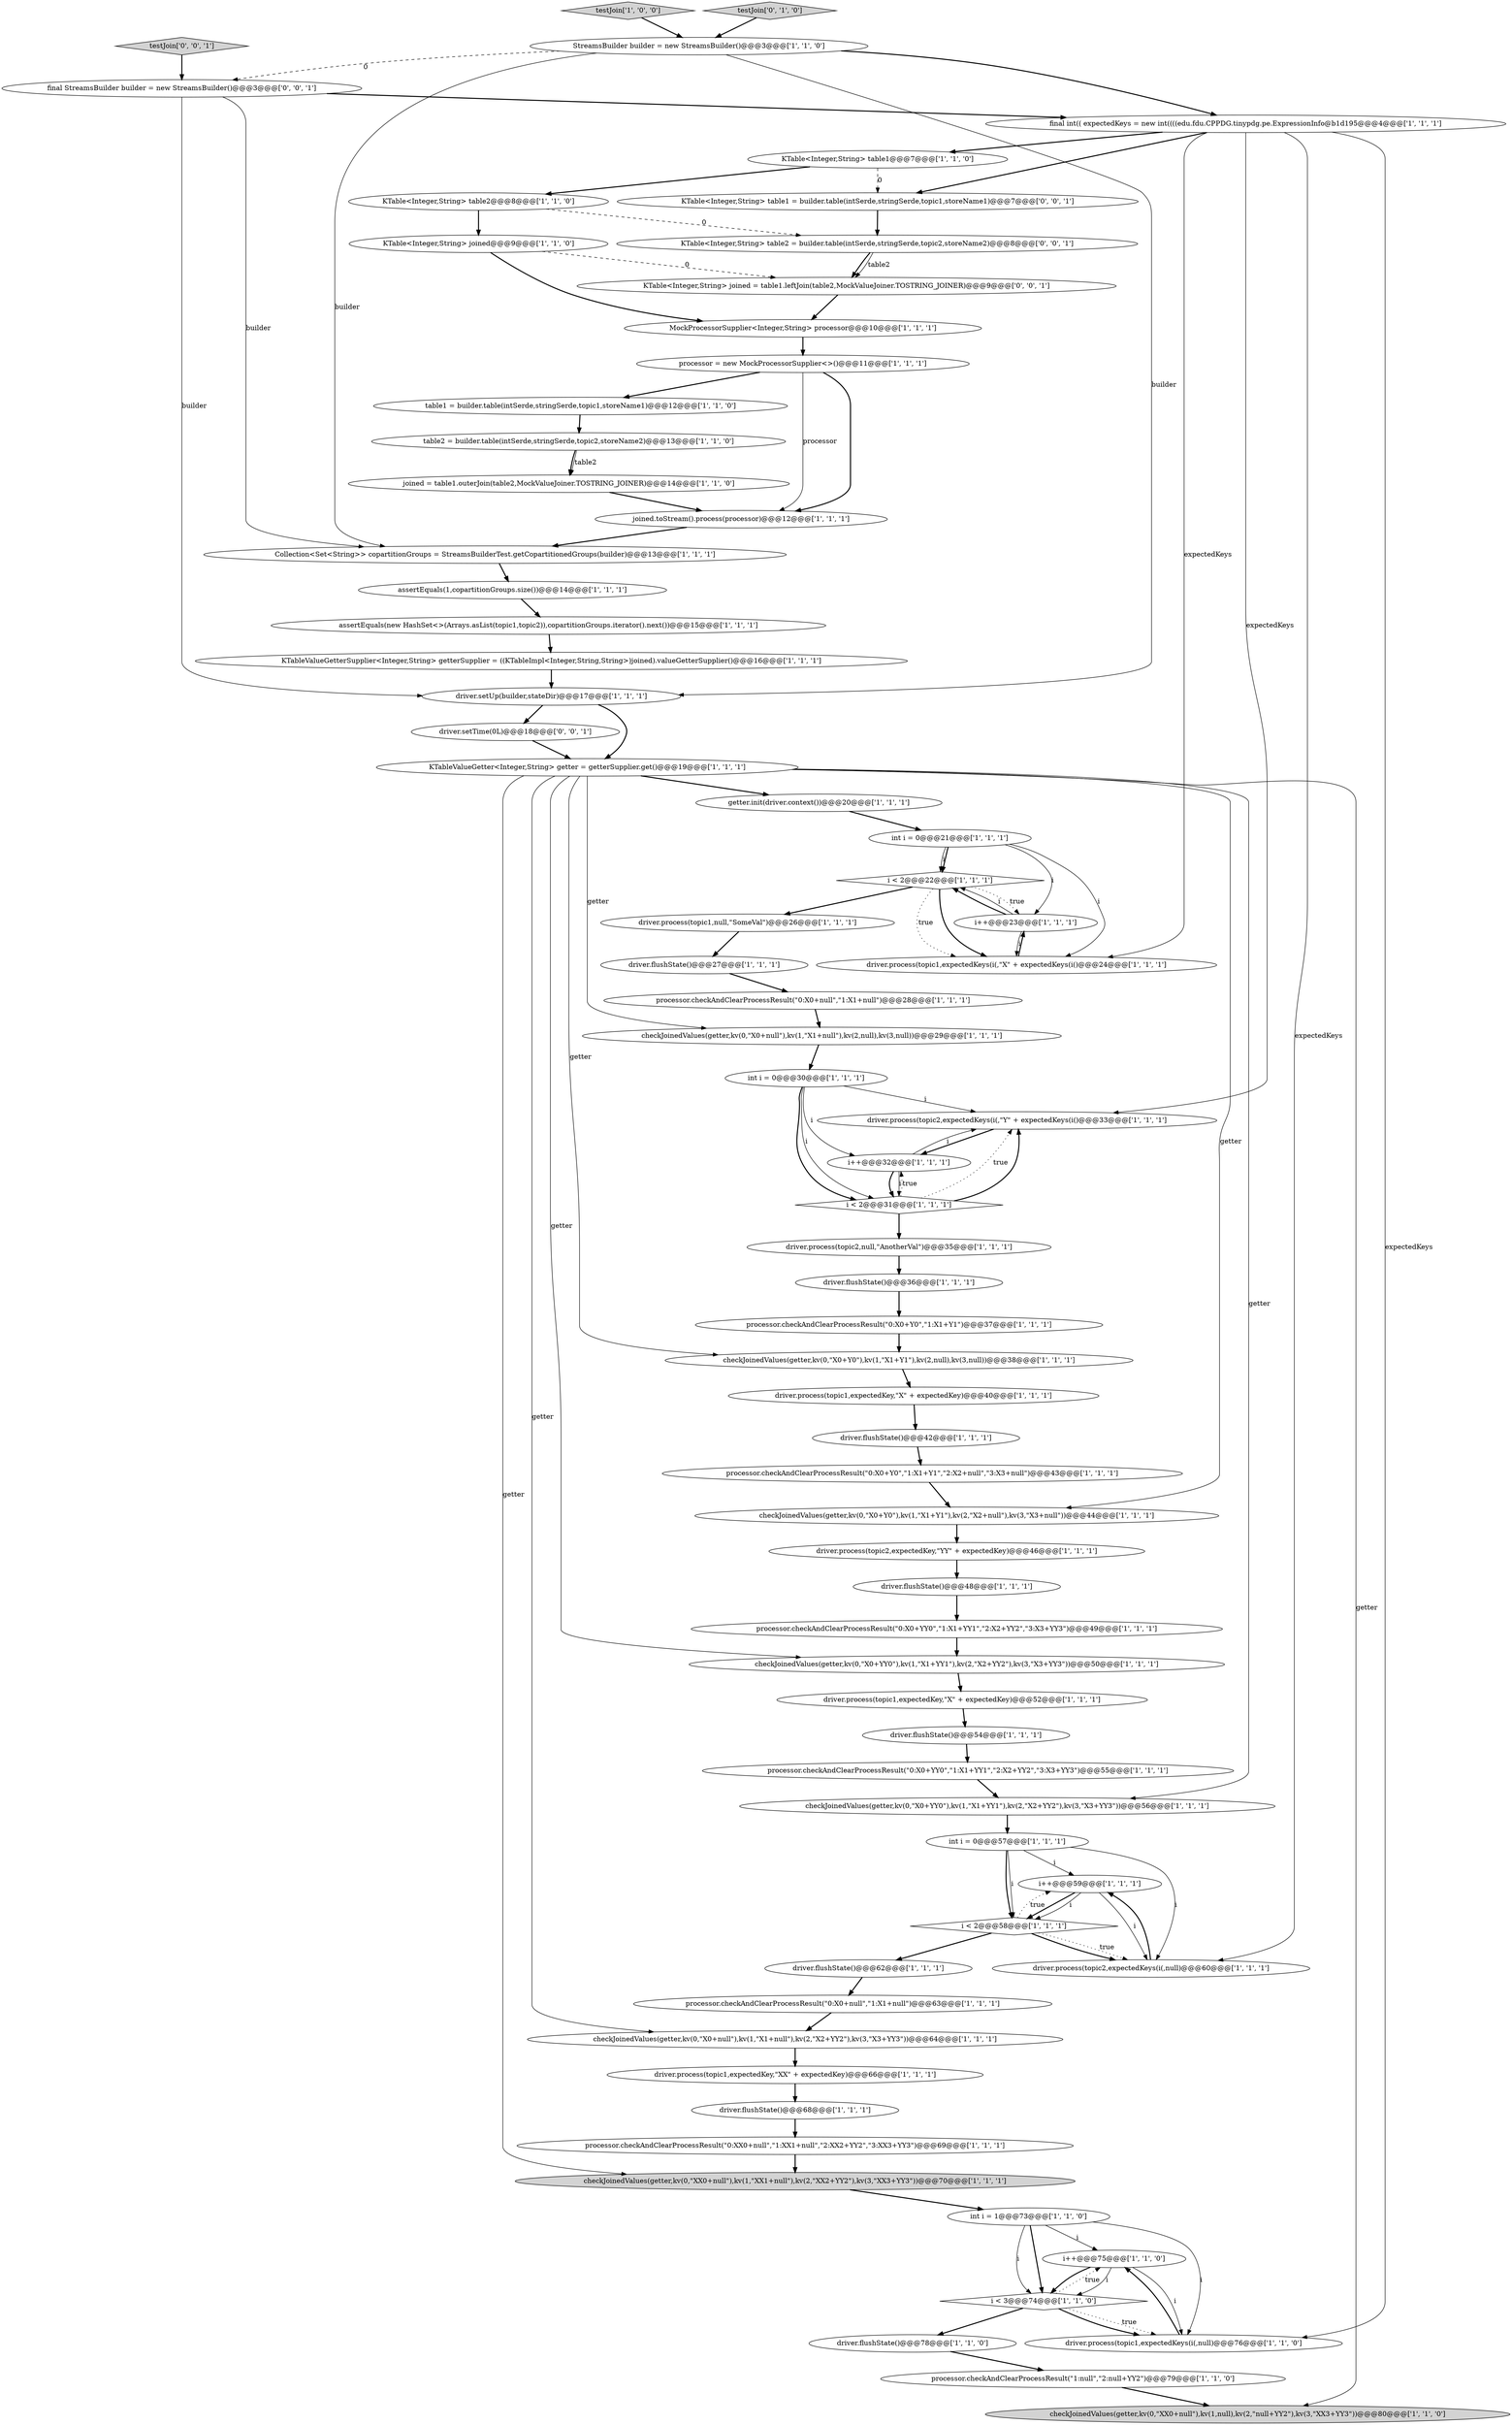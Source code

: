 digraph {
22 [style = filled, label = "driver.process(topic2,expectedKey,\"YY\" + expectedKey)@@@46@@@['1', '1', '1']", fillcolor = white, shape = ellipse image = "AAA0AAABBB1BBB"];
47 [style = filled, label = "assertEquals(new HashSet<>(Arrays.asList(topic1,topic2)),copartitionGroups.iterator().next())@@@15@@@['1', '1', '1']", fillcolor = white, shape = ellipse image = "AAA0AAABBB1BBB"];
49 [style = filled, label = "assertEquals(1,copartitionGroups.size())@@@14@@@['1', '1', '1']", fillcolor = white, shape = ellipse image = "AAA0AAABBB1BBB"];
16 [style = filled, label = "checkJoinedValues(getter,kv(0,\"X0+YY0\"),kv(1,\"X1+YY1\"),kv(2,\"X2+YY2\"),kv(3,\"X3+YY3\"))@@@56@@@['1', '1', '1']", fillcolor = white, shape = ellipse image = "AAA0AAABBB1BBB"];
68 [style = filled, label = "final StreamsBuilder builder = new StreamsBuilder()@@@3@@@['0', '0', '1']", fillcolor = white, shape = ellipse image = "AAA0AAABBB3BBB"];
43 [style = filled, label = "i++@@@32@@@['1', '1', '1']", fillcolor = white, shape = ellipse image = "AAA0AAABBB1BBB"];
4 [style = filled, label = "i++@@@75@@@['1', '1', '0']", fillcolor = white, shape = ellipse image = "AAA0AAABBB1BBB"];
60 [style = filled, label = "joined = table1.outerJoin(table2,MockValueJoiner.TOSTRING_JOINER)@@@14@@@['1', '1', '0']", fillcolor = white, shape = ellipse image = "AAA0AAABBB1BBB"];
46 [style = filled, label = "driver.flushState()@@@27@@@['1', '1', '1']", fillcolor = white, shape = ellipse image = "AAA0AAABBB1BBB"];
12 [style = filled, label = "StreamsBuilder builder = new StreamsBuilder()@@@3@@@['1', '1', '0']", fillcolor = white, shape = ellipse image = "AAA0AAABBB1BBB"];
7 [style = filled, label = "processor = new MockProcessorSupplier<>()@@@11@@@['1', '1', '1']", fillcolor = white, shape = ellipse image = "AAA0AAABBB1BBB"];
1 [style = filled, label = "checkJoinedValues(getter,kv(0,\"XX0+null\"),kv(1,\"XX1+null\"),kv(2,\"XX2+YY2\"),kv(3,\"XX3+YY3\"))@@@70@@@['1', '1', '1']", fillcolor = lightgray, shape = ellipse image = "AAA0AAABBB1BBB"];
5 [style = filled, label = "driver.process(topic2,expectedKeys(i(,\"Y\" + expectedKeys(i()@@@33@@@['1', '1', '1']", fillcolor = white, shape = ellipse image = "AAA0AAABBB1BBB"];
50 [style = filled, label = "testJoin['1', '0', '0']", fillcolor = lightgray, shape = diamond image = "AAA0AAABBB1BBB"];
13 [style = filled, label = "KTable<Integer,String> table2@@@8@@@['1', '1', '0']", fillcolor = white, shape = ellipse image = "AAA0AAABBB1BBB"];
53 [style = filled, label = "int i = 1@@@73@@@['1', '1', '0']", fillcolor = white, shape = ellipse image = "AAA0AAABBB1BBB"];
70 [style = filled, label = "driver.setTime(0L)@@@18@@@['0', '0', '1']", fillcolor = white, shape = ellipse image = "AAA0AAABBB3BBB"];
36 [style = filled, label = "driver.setUp(builder,stateDir)@@@17@@@['1', '1', '1']", fillcolor = white, shape = ellipse image = "AAA0AAABBB1BBB"];
62 [style = filled, label = "driver.process(topic2,null,\"AnotherVal\")@@@35@@@['1', '1', '1']", fillcolor = white, shape = ellipse image = "AAA0AAABBB1BBB"];
71 [style = filled, label = "KTable<Integer,String> table1 = builder.table(intSerde,stringSerde,topic1,storeName1)@@@7@@@['0', '0', '1']", fillcolor = white, shape = ellipse image = "AAA0AAABBB3BBB"];
38 [style = filled, label = "checkJoinedValues(getter,kv(0,\"X0+YY0\"),kv(1,\"X1+YY1\"),kv(2,\"X2+YY2\"),kv(3,\"X3+YY3\"))@@@50@@@['1', '1', '1']", fillcolor = white, shape = ellipse image = "AAA0AAABBB1BBB"];
3 [style = filled, label = "driver.flushState()@@@54@@@['1', '1', '1']", fillcolor = white, shape = ellipse image = "AAA0AAABBB1BBB"];
31 [style = filled, label = "driver.process(topic1,expectedKey,\"XX\" + expectedKey)@@@66@@@['1', '1', '1']", fillcolor = white, shape = ellipse image = "AAA0AAABBB1BBB"];
59 [style = filled, label = "driver.process(topic1,expectedKeys(i(,null)@@@76@@@['1', '1', '0']", fillcolor = white, shape = ellipse image = "AAA0AAABBB1BBB"];
65 [style = filled, label = "testJoin['0', '1', '0']", fillcolor = lightgray, shape = diamond image = "AAA0AAABBB2BBB"];
0 [style = filled, label = "int i = 0@@@30@@@['1', '1', '1']", fillcolor = white, shape = ellipse image = "AAA0AAABBB1BBB"];
42 [style = filled, label = "i < 2@@@22@@@['1', '1', '1']", fillcolor = white, shape = diamond image = "AAA0AAABBB1BBB"];
19 [style = filled, label = "i++@@@23@@@['1', '1', '1']", fillcolor = white, shape = ellipse image = "AAA0AAABBB1BBB"];
58 [style = filled, label = "processor.checkAndClearProcessResult(\"0:XX0+null\",\"1:XX1+null\",\"2:XX2+YY2\",\"3:XX3+YY3\")@@@69@@@['1', '1', '1']", fillcolor = white, shape = ellipse image = "AAA0AAABBB1BBB"];
56 [style = filled, label = "checkJoinedValues(getter,kv(0,\"X0+null\"),kv(1,\"X1+null\"),kv(2,null),kv(3,null))@@@29@@@['1', '1', '1']", fillcolor = white, shape = ellipse image = "AAA0AAABBB1BBB"];
67 [style = filled, label = "KTable<Integer,String> joined = table1.leftJoin(table2,MockValueJoiner.TOSTRING_JOINER)@@@9@@@['0', '0', '1']", fillcolor = white, shape = ellipse image = "AAA0AAABBB3BBB"];
2 [style = filled, label = "KTable<Integer,String> table1@@@7@@@['1', '1', '0']", fillcolor = white, shape = ellipse image = "AAA0AAABBB1BBB"];
26 [style = filled, label = "processor.checkAndClearProcessResult(\"0:X0+null\",\"1:X1+null\")@@@28@@@['1', '1', '1']", fillcolor = white, shape = ellipse image = "AAA0AAABBB1BBB"];
14 [style = filled, label = "processor.checkAndClearProcessResult(\"0:X0+null\",\"1:X1+null\")@@@63@@@['1', '1', '1']", fillcolor = white, shape = ellipse image = "AAA0AAABBB1BBB"];
25 [style = filled, label = "final int(( expectedKeys = new int((((edu.fdu.CPPDG.tinypdg.pe.ExpressionInfo@b1d195@@@4@@@['1', '1', '1']", fillcolor = white, shape = ellipse image = "AAA0AAABBB1BBB"];
11 [style = filled, label = "i++@@@59@@@['1', '1', '1']", fillcolor = white, shape = ellipse image = "AAA0AAABBB1BBB"];
40 [style = filled, label = "processor.checkAndClearProcessResult(\"1:null\",\"2:null+YY2\")@@@79@@@['1', '1', '0']", fillcolor = white, shape = ellipse image = "AAA0AAABBB1BBB"];
24 [style = filled, label = "getter.init(driver.context())@@@20@@@['1', '1', '1']", fillcolor = white, shape = ellipse image = "AAA0AAABBB1BBB"];
66 [style = filled, label = "KTable<Integer,String> table2 = builder.table(intSerde,stringSerde,topic2,storeName2)@@@8@@@['0', '0', '1']", fillcolor = white, shape = ellipse image = "AAA0AAABBB3BBB"];
35 [style = filled, label = "driver.flushState()@@@78@@@['1', '1', '0']", fillcolor = white, shape = ellipse image = "AAA0AAABBB1BBB"];
18 [style = filled, label = "Collection<Set<String>> copartitionGroups = StreamsBuilderTest.getCopartitionedGroups(builder)@@@13@@@['1', '1', '1']", fillcolor = white, shape = ellipse image = "AAA0AAABBB1BBB"];
63 [style = filled, label = "int i = 0@@@21@@@['1', '1', '1']", fillcolor = white, shape = ellipse image = "AAA0AAABBB1BBB"];
6 [style = filled, label = "int i = 0@@@57@@@['1', '1', '1']", fillcolor = white, shape = ellipse image = "AAA0AAABBB1BBB"];
29 [style = filled, label = "processor.checkAndClearProcessResult(\"0:X0+Y0\",\"1:X1+Y1\",\"2:X2+null\",\"3:X3+null\")@@@43@@@['1', '1', '1']", fillcolor = white, shape = ellipse image = "AAA0AAABBB1BBB"];
23 [style = filled, label = "i < 3@@@74@@@['1', '1', '0']", fillcolor = white, shape = diamond image = "AAA0AAABBB1BBB"];
17 [style = filled, label = "driver.flushState()@@@42@@@['1', '1', '1']", fillcolor = white, shape = ellipse image = "AAA0AAABBB1BBB"];
33 [style = filled, label = "i < 2@@@58@@@['1', '1', '1']", fillcolor = white, shape = diamond image = "AAA0AAABBB1BBB"];
48 [style = filled, label = "driver.process(topic1,null,\"SomeVal\")@@@26@@@['1', '1', '1']", fillcolor = white, shape = ellipse image = "AAA0AAABBB1BBB"];
55 [style = filled, label = "driver.flushState()@@@62@@@['1', '1', '1']", fillcolor = white, shape = ellipse image = "AAA0AAABBB1BBB"];
57 [style = filled, label = "checkJoinedValues(getter,kv(0,\"X0+Y0\"),kv(1,\"X1+Y1\"),kv(2,null),kv(3,null))@@@38@@@['1', '1', '1']", fillcolor = white, shape = ellipse image = "AAA0AAABBB1BBB"];
21 [style = filled, label = "KTableValueGetter<Integer,String> getter = getterSupplier.get()@@@19@@@['1', '1', '1']", fillcolor = white, shape = ellipse image = "AAA0AAABBB1BBB"];
28 [style = filled, label = "joined.toStream().process(processor)@@@12@@@['1', '1', '1']", fillcolor = white, shape = ellipse image = "AAA0AAABBB1BBB"];
61 [style = filled, label = "table1 = builder.table(intSerde,stringSerde,topic1,storeName1)@@@12@@@['1', '1', '0']", fillcolor = white, shape = ellipse image = "AAA0AAABBB1BBB"];
64 [style = filled, label = "table2 = builder.table(intSerde,stringSerde,topic2,storeName2)@@@13@@@['1', '1', '0']", fillcolor = white, shape = ellipse image = "AAA0AAABBB1BBB"];
39 [style = filled, label = "checkJoinedValues(getter,kv(0,\"XX0+null\"),kv(1,null),kv(2,\"null+YY2\"),kv(3,\"XX3+YY3\"))@@@80@@@['1', '1', '0']", fillcolor = lightgray, shape = ellipse image = "AAA0AAABBB1BBB"];
54 [style = filled, label = "driver.process(topic1,expectedKey,\"X\" + expectedKey)@@@40@@@['1', '1', '1']", fillcolor = white, shape = ellipse image = "AAA0AAABBB1BBB"];
32 [style = filled, label = "checkJoinedValues(getter,kv(0,\"X0+Y0\"),kv(1,\"X1+Y1\"),kv(2,\"X2+null\"),kv(3,\"X3+null\"))@@@44@@@['1', '1', '1']", fillcolor = white, shape = ellipse image = "AAA0AAABBB1BBB"];
15 [style = filled, label = "driver.process(topic1,expectedKey,\"X\" + expectedKey)@@@52@@@['1', '1', '1']", fillcolor = white, shape = ellipse image = "AAA0AAABBB1BBB"];
37 [style = filled, label = "driver.flushState()@@@48@@@['1', '1', '1']", fillcolor = white, shape = ellipse image = "AAA0AAABBB1BBB"];
44 [style = filled, label = "driver.flushState()@@@68@@@['1', '1', '1']", fillcolor = white, shape = ellipse image = "AAA0AAABBB1BBB"];
45 [style = filled, label = "processor.checkAndClearProcessResult(\"0:X0+YY0\",\"1:X1+YY1\",\"2:X2+YY2\",\"3:X3+YY3\")@@@49@@@['1', '1', '1']", fillcolor = white, shape = ellipse image = "AAA0AAABBB1BBB"];
51 [style = filled, label = "driver.flushState()@@@36@@@['1', '1', '1']", fillcolor = white, shape = ellipse image = "AAA0AAABBB1BBB"];
30 [style = filled, label = "driver.process(topic2,expectedKeys(i(,null)@@@60@@@['1', '1', '1']", fillcolor = white, shape = ellipse image = "AAA0AAABBB1BBB"];
8 [style = filled, label = "MockProcessorSupplier<Integer,String> processor@@@10@@@['1', '1', '1']", fillcolor = white, shape = ellipse image = "AAA0AAABBB1BBB"];
10 [style = filled, label = "driver.process(topic1,expectedKeys(i(,\"X\" + expectedKeys(i()@@@24@@@['1', '1', '1']", fillcolor = white, shape = ellipse image = "AAA0AAABBB1BBB"];
52 [style = filled, label = "checkJoinedValues(getter,kv(0,\"X0+null\"),kv(1,\"X1+null\"),kv(2,\"X2+YY2\"),kv(3,\"X3+YY3\"))@@@64@@@['1', '1', '1']", fillcolor = white, shape = ellipse image = "AAA0AAABBB1BBB"];
9 [style = filled, label = "KTableValueGetterSupplier<Integer,String> getterSupplier = ((KTableImpl<Integer,String,String>)joined).valueGetterSupplier()@@@16@@@['1', '1', '1']", fillcolor = white, shape = ellipse image = "AAA0AAABBB1BBB"];
34 [style = filled, label = "processor.checkAndClearProcessResult(\"0:X0+YY0\",\"1:X1+YY1\",\"2:X2+YY2\",\"3:X3+YY3\")@@@55@@@['1', '1', '1']", fillcolor = white, shape = ellipse image = "AAA0AAABBB1BBB"];
41 [style = filled, label = "i < 2@@@31@@@['1', '1', '1']", fillcolor = white, shape = diamond image = "AAA0AAABBB1BBB"];
69 [style = filled, label = "testJoin['0', '0', '1']", fillcolor = lightgray, shape = diamond image = "AAA0AAABBB3BBB"];
27 [style = filled, label = "KTable<Integer,String> joined@@@9@@@['1', '1', '0']", fillcolor = white, shape = ellipse image = "AAA0AAABBB1BBB"];
20 [style = filled, label = "processor.checkAndClearProcessResult(\"0:X0+Y0\",\"1:X1+Y1\")@@@37@@@['1', '1', '1']", fillcolor = white, shape = ellipse image = "AAA0AAABBB1BBB"];
47->9 [style = bold, label=""];
24->63 [style = bold, label=""];
32->22 [style = bold, label=""];
20->57 [style = bold, label=""];
22->37 [style = bold, label=""];
11->30 [style = solid, label="i"];
53->59 [style = solid, label="i"];
23->59 [style = dotted, label="true"];
10->19 [style = bold, label=""];
21->39 [style = solid, label="getter"];
55->14 [style = bold, label=""];
21->24 [style = bold, label=""];
42->48 [style = bold, label=""];
69->68 [style = bold, label=""];
12->18 [style = solid, label="builder"];
21->57 [style = solid, label="getter"];
38->15 [style = bold, label=""];
26->56 [style = bold, label=""];
63->42 [style = solid, label="i"];
61->64 [style = bold, label=""];
3->34 [style = bold, label=""];
42->19 [style = dotted, label="true"];
30->11 [style = bold, label=""];
18->49 [style = bold, label=""];
23->4 [style = dotted, label="true"];
67->8 [style = bold, label=""];
21->32 [style = solid, label="getter"];
27->67 [style = dashed, label="0"];
45->38 [style = bold, label=""];
41->43 [style = dotted, label="true"];
50->12 [style = bold, label=""];
11->33 [style = bold, label=""];
12->68 [style = dashed, label="0"];
64->60 [style = bold, label=""];
7->28 [style = solid, label="processor"];
11->33 [style = solid, label="i"];
57->54 [style = bold, label=""];
19->42 [style = bold, label=""];
33->11 [style = dotted, label="true"];
28->18 [style = bold, label=""];
21->52 [style = solid, label="getter"];
64->60 [style = solid, label="table2"];
66->67 [style = bold, label=""];
16->6 [style = bold, label=""];
65->12 [style = bold, label=""];
54->17 [style = bold, label=""];
59->4 [style = bold, label=""];
25->10 [style = solid, label="expectedKeys"];
25->2 [style = bold, label=""];
25->5 [style = solid, label="expectedKeys"];
23->35 [style = bold, label=""];
41->5 [style = dotted, label="true"];
6->33 [style = solid, label="i"];
68->18 [style = solid, label="builder"];
35->40 [style = bold, label=""];
4->23 [style = solid, label="i"];
25->30 [style = solid, label="expectedKeys"];
29->32 [style = bold, label=""];
70->21 [style = bold, label=""];
33->30 [style = bold, label=""];
14->52 [style = bold, label=""];
37->45 [style = bold, label=""];
66->67 [style = solid, label="table2"];
27->8 [style = bold, label=""];
23->59 [style = bold, label=""];
36->70 [style = bold, label=""];
4->23 [style = bold, label=""];
63->42 [style = bold, label=""];
62->51 [style = bold, label=""];
68->25 [style = bold, label=""];
19->10 [style = solid, label="i"];
33->55 [style = bold, label=""];
53->23 [style = solid, label="i"];
21->16 [style = solid, label="getter"];
15->3 [style = bold, label=""];
4->59 [style = solid, label="i"];
51->20 [style = bold, label=""];
48->46 [style = bold, label=""];
0->41 [style = solid, label="i"];
63->19 [style = solid, label="i"];
0->41 [style = bold, label=""];
13->66 [style = dashed, label="0"];
58->1 [style = bold, label=""];
13->27 [style = bold, label=""];
40->39 [style = bold, label=""];
21->1 [style = solid, label="getter"];
7->28 [style = bold, label=""];
31->44 [style = bold, label=""];
6->33 [style = bold, label=""];
12->36 [style = solid, label="builder"];
34->16 [style = bold, label=""];
60->28 [style = bold, label=""];
43->41 [style = bold, label=""];
53->23 [style = bold, label=""];
71->66 [style = bold, label=""];
41->62 [style = bold, label=""];
25->71 [style = bold, label=""];
9->36 [style = bold, label=""];
63->10 [style = solid, label="i"];
25->59 [style = solid, label="expectedKeys"];
2->71 [style = dashed, label="0"];
53->4 [style = solid, label="i"];
56->0 [style = bold, label=""];
43->41 [style = solid, label="i"];
33->30 [style = dotted, label="true"];
8->7 [style = bold, label=""];
0->5 [style = solid, label="i"];
2->13 [style = bold, label=""];
49->47 [style = bold, label=""];
5->43 [style = bold, label=""];
0->43 [style = solid, label="i"];
42->10 [style = dotted, label="true"];
36->21 [style = bold, label=""];
46->26 [style = bold, label=""];
19->42 [style = solid, label="i"];
6->11 [style = solid, label="i"];
6->30 [style = solid, label="i"];
12->25 [style = bold, label=""];
42->10 [style = bold, label=""];
68->36 [style = solid, label="builder"];
52->31 [style = bold, label=""];
43->5 [style = solid, label="i"];
21->38 [style = solid, label="getter"];
21->56 [style = solid, label="getter"];
44->58 [style = bold, label=""];
7->61 [style = bold, label=""];
17->29 [style = bold, label=""];
1->53 [style = bold, label=""];
41->5 [style = bold, label=""];
}
